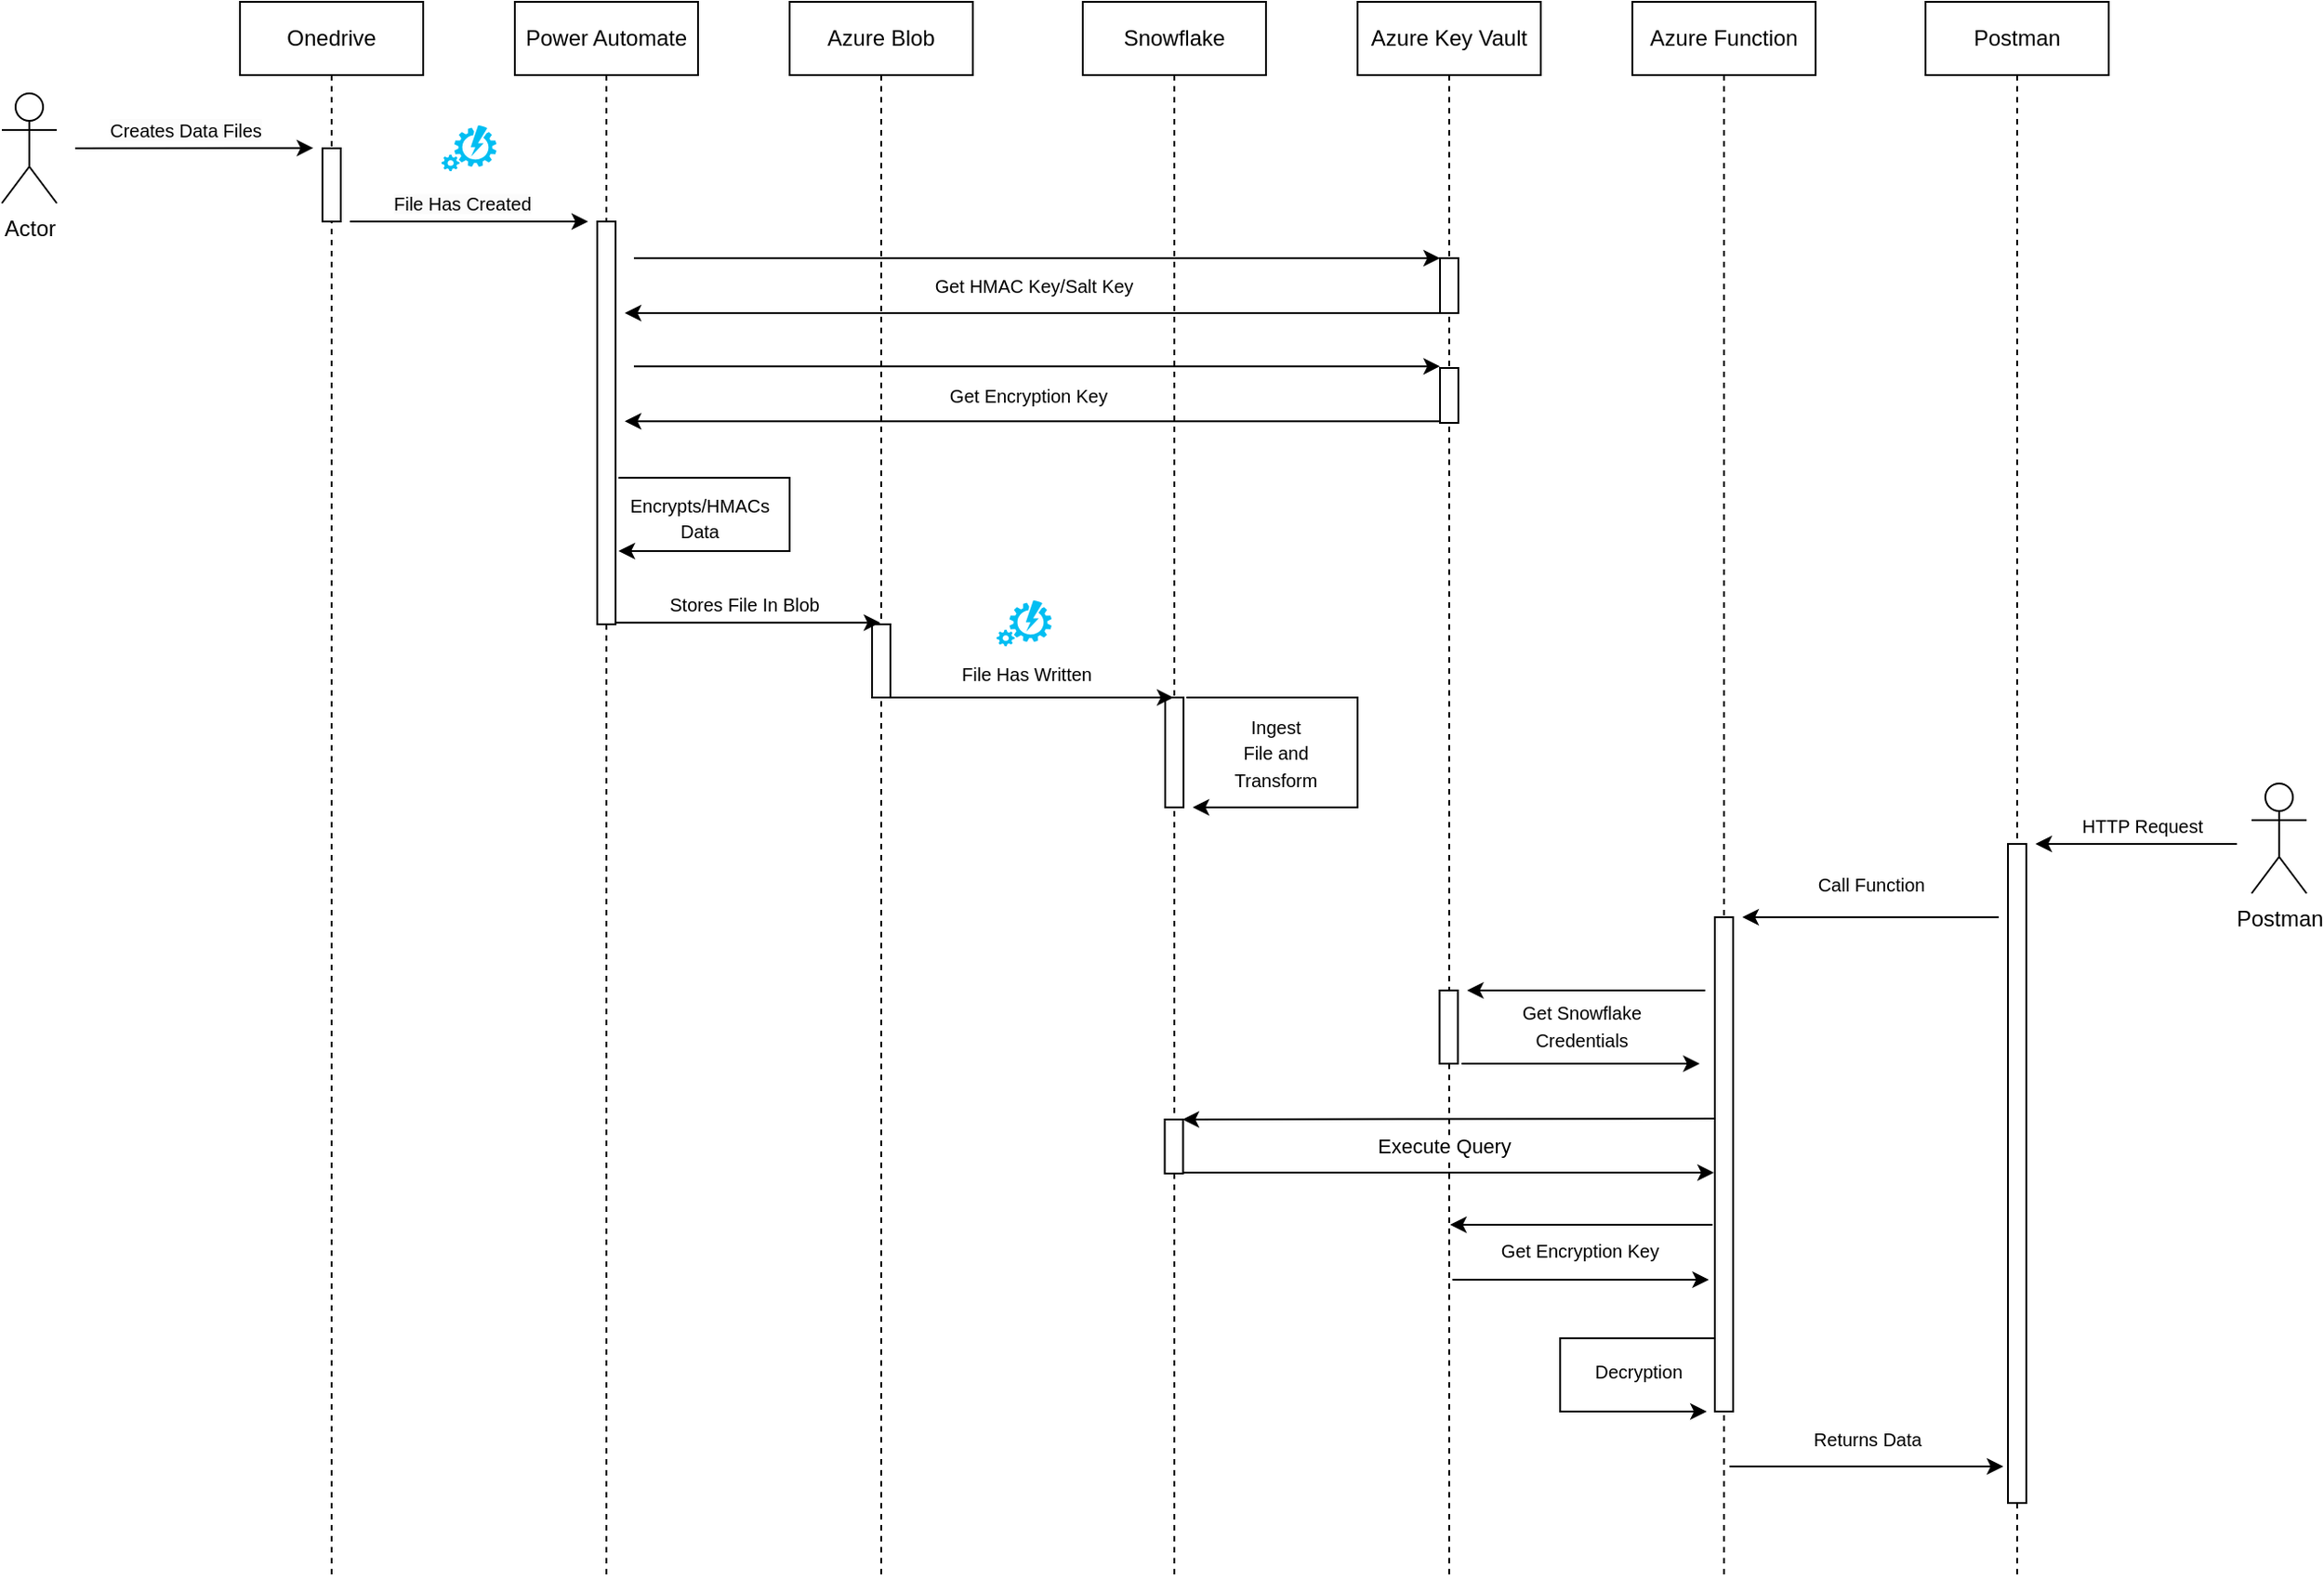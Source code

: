 <mxfile version="24.8.3">
  <diagram name="Page-1" id="2YBvvXClWsGukQMizWep">
    <mxGraphModel dx="2992" dy="1358" grid="1" gridSize="10" guides="1" tooltips="1" connect="1" arrows="1" fold="1" page="1" pageScale="1" pageWidth="850" pageHeight="1100" math="0" shadow="0">
      <root>
        <mxCell id="0" />
        <mxCell id="1" parent="0" />
        <mxCell id="97ShY6lG6wa8caIbP_8k-29" value="Snowflake" style="shape=umlLifeline;perimeter=lifelinePerimeter;whiteSpace=wrap;html=1;container=0;dropTarget=0;collapsible=0;recursiveResize=0;outlineConnect=0;portConstraint=eastwest;newEdgeStyle={&quot;edgeStyle&quot;:&quot;elbowEdgeStyle&quot;,&quot;elbow&quot;:&quot;vertical&quot;,&quot;curved&quot;:0,&quot;rounded&quot;:0};" parent="1" vertex="1">
          <mxGeometry x="530" y="500" width="100" height="860" as="geometry" />
        </mxCell>
        <mxCell id="97ShY6lG6wa8caIbP_8k-30" value="" style="html=1;points=[];perimeter=orthogonalPerimeter;outlineConnect=0;targetShapes=umlLifeline;portConstraint=eastwest;newEdgeStyle={&quot;edgeStyle&quot;:&quot;elbowEdgeStyle&quot;,&quot;elbow&quot;:&quot;vertical&quot;,&quot;curved&quot;:0,&quot;rounded&quot;:0};" parent="97ShY6lG6wa8caIbP_8k-29" vertex="1">
          <mxGeometry x="45" y="380" width="10" height="60" as="geometry" />
        </mxCell>
        <mxCell id="97ShY6lG6wa8caIbP_8k-21" value="Azure Key Vault" style="shape=umlLifeline;perimeter=lifelinePerimeter;whiteSpace=wrap;html=1;container=0;dropTarget=0;collapsible=0;recursiveResize=0;outlineConnect=0;portConstraint=eastwest;newEdgeStyle={&quot;edgeStyle&quot;:&quot;elbowEdgeStyle&quot;,&quot;elbow&quot;:&quot;vertical&quot;,&quot;curved&quot;:0,&quot;rounded&quot;:0};" parent="1" vertex="1">
          <mxGeometry x="680" y="500" width="100" height="860" as="geometry" />
        </mxCell>
        <mxCell id="97ShY6lG6wa8caIbP_8k-22" value="" style="html=1;points=[];perimeter=orthogonalPerimeter;outlineConnect=0;targetShapes=umlLifeline;portConstraint=eastwest;newEdgeStyle={&quot;edgeStyle&quot;:&quot;elbowEdgeStyle&quot;,&quot;elbow&quot;:&quot;vertical&quot;,&quot;curved&quot;:0,&quot;rounded&quot;:0};" parent="97ShY6lG6wa8caIbP_8k-21" vertex="1">
          <mxGeometry x="45" y="140" width="10" height="30" as="geometry" />
        </mxCell>
        <mxCell id="gfqgi7KnSlTVgtVMXNG0-12" value="" style="html=1;points=[];perimeter=orthogonalPerimeter;outlineConnect=0;targetShapes=umlLifeline;portConstraint=eastwest;newEdgeStyle={&quot;edgeStyle&quot;:&quot;elbowEdgeStyle&quot;,&quot;elbow&quot;:&quot;vertical&quot;,&quot;curved&quot;:0,&quot;rounded&quot;:0};" vertex="1" parent="97ShY6lG6wa8caIbP_8k-21">
          <mxGeometry x="45" y="200" width="10" height="30" as="geometry" />
        </mxCell>
        <mxCell id="97ShY6lG6wa8caIbP_8k-1" value="Onedrive" style="shape=umlLifeline;perimeter=lifelinePerimeter;whiteSpace=wrap;html=1;container=0;dropTarget=0;collapsible=0;recursiveResize=0;outlineConnect=0;portConstraint=eastwest;newEdgeStyle={&quot;edgeStyle&quot;:&quot;elbowEdgeStyle&quot;,&quot;elbow&quot;:&quot;vertical&quot;,&quot;curved&quot;:0,&quot;rounded&quot;:0};" parent="1" vertex="1">
          <mxGeometry x="70" y="500" width="100" height="860" as="geometry" />
        </mxCell>
        <mxCell id="97ShY6lG6wa8caIbP_8k-2" value="" style="html=1;points=[];perimeter=orthogonalPerimeter;outlineConnect=0;targetShapes=umlLifeline;portConstraint=eastwest;newEdgeStyle={&quot;edgeStyle&quot;:&quot;elbowEdgeStyle&quot;,&quot;elbow&quot;:&quot;vertical&quot;,&quot;curved&quot;:0,&quot;rounded&quot;:0};" parent="97ShY6lG6wa8caIbP_8k-1" vertex="1">
          <mxGeometry x="45" y="80" width="10" height="40" as="geometry" />
        </mxCell>
        <mxCell id="97ShY6lG6wa8caIbP_8k-3" value="Actor" style="shape=umlActor;verticalLabelPosition=bottom;verticalAlign=top;html=1;outlineConnect=0;" parent="1" vertex="1">
          <mxGeometry x="-60" y="550" width="30" height="60" as="geometry" />
        </mxCell>
        <mxCell id="97ShY6lG6wa8caIbP_8k-4" value="" style="endArrow=classic;html=1;rounded=0;" parent="1" edge="1">
          <mxGeometry width="50" height="50" relative="1" as="geometry">
            <mxPoint x="-20" y="580.055" as="sourcePoint" />
            <mxPoint x="110" y="579.82" as="targetPoint" />
          </mxGeometry>
        </mxCell>
        <mxCell id="97ShY6lG6wa8caIbP_8k-5" value="&lt;span style=&quot;background-color: rgb(251, 251, 251);&quot;&gt;&lt;font style=&quot;font-size: 10px;&quot;&gt;Creates Data Files&lt;/font&gt;&lt;/span&gt;" style="edgeLabel;html=1;align=center;verticalAlign=middle;resizable=0;points=[];" parent="97ShY6lG6wa8caIbP_8k-4" vertex="1" connectable="0">
          <mxGeometry x="-0.065" y="-1" relative="1" as="geometry">
            <mxPoint x="-1" y="-11" as="offset" />
          </mxGeometry>
        </mxCell>
        <mxCell id="97ShY6lG6wa8caIbP_8k-6" value="Power Automate" style="shape=umlLifeline;perimeter=lifelinePerimeter;whiteSpace=wrap;html=1;container=0;dropTarget=0;collapsible=0;recursiveResize=0;outlineConnect=0;portConstraint=eastwest;newEdgeStyle={&quot;edgeStyle&quot;:&quot;elbowEdgeStyle&quot;,&quot;elbow&quot;:&quot;vertical&quot;,&quot;curved&quot;:0,&quot;rounded&quot;:0};" parent="1" vertex="1">
          <mxGeometry x="220" y="500" width="100" height="860" as="geometry" />
        </mxCell>
        <mxCell id="97ShY6lG6wa8caIbP_8k-7" value="" style="html=1;points=[];perimeter=orthogonalPerimeter;outlineConnect=0;targetShapes=umlLifeline;portConstraint=eastwest;newEdgeStyle={&quot;edgeStyle&quot;:&quot;elbowEdgeStyle&quot;,&quot;elbow&quot;:&quot;vertical&quot;,&quot;curved&quot;:0,&quot;rounded&quot;:0};" parent="97ShY6lG6wa8caIbP_8k-6" vertex="1">
          <mxGeometry x="45" y="120" width="10" height="220" as="geometry" />
        </mxCell>
        <mxCell id="97ShY6lG6wa8caIbP_8k-8" value="" style="endArrow=classic;html=1;rounded=0;" parent="1" edge="1">
          <mxGeometry width="50" height="50" relative="1" as="geometry">
            <mxPoint x="130" y="620" as="sourcePoint" />
            <mxPoint x="260" y="620" as="targetPoint" />
          </mxGeometry>
        </mxCell>
        <mxCell id="97ShY6lG6wa8caIbP_8k-9" value="&lt;span style=&quot;font-size: 10px; background-color: rgb(251, 251, 251);&quot;&gt;File Has Created&lt;/span&gt;" style="edgeLabel;html=1;align=center;verticalAlign=middle;resizable=0;points=[];" parent="97ShY6lG6wa8caIbP_8k-8" vertex="1" connectable="0">
          <mxGeometry x="-0.118" relative="1" as="geometry">
            <mxPoint x="3" y="-10" as="offset" />
          </mxGeometry>
        </mxCell>
        <mxCell id="97ShY6lG6wa8caIbP_8k-10" value="Azure Function" style="shape=umlLifeline;perimeter=lifelinePerimeter;whiteSpace=wrap;html=1;container=0;dropTarget=0;collapsible=0;recursiveResize=0;outlineConnect=0;portConstraint=eastwest;newEdgeStyle={&quot;edgeStyle&quot;:&quot;elbowEdgeStyle&quot;,&quot;elbow&quot;:&quot;vertical&quot;,&quot;curved&quot;:0,&quot;rounded&quot;:0};" parent="1" vertex="1">
          <mxGeometry x="830" y="500" width="100" height="860" as="geometry" />
        </mxCell>
        <mxCell id="97ShY6lG6wa8caIbP_8k-11" value="" style="html=1;points=[];perimeter=orthogonalPerimeter;outlineConnect=0;targetShapes=umlLifeline;portConstraint=eastwest;newEdgeStyle={&quot;edgeStyle&quot;:&quot;elbowEdgeStyle&quot;,&quot;elbow&quot;:&quot;vertical&quot;,&quot;curved&quot;:0,&quot;rounded&quot;:0};" parent="97ShY6lG6wa8caIbP_8k-10" vertex="1">
          <mxGeometry x="45" y="500" width="10" height="270" as="geometry" />
        </mxCell>
        <mxCell id="gfqgi7KnSlTVgtVMXNG0-32" value="" style="html=1;points=[];perimeter=orthogonalPerimeter;outlineConnect=0;targetShapes=umlLifeline;portConstraint=eastwest;newEdgeStyle={&quot;edgeStyle&quot;:&quot;elbowEdgeStyle&quot;,&quot;elbow&quot;:&quot;vertical&quot;,&quot;curved&quot;:0,&quot;rounded&quot;:0};" vertex="1" parent="97ShY6lG6wa8caIbP_8k-10">
          <mxGeometry x="-105.25" y="540" width="10" height="40" as="geometry" />
        </mxCell>
        <mxCell id="97ShY6lG6wa8caIbP_8k-24" value="Execute Query" style="edgeLabel;html=1;align=center;verticalAlign=middle;resizable=0;points=[];" parent="97ShY6lG6wa8caIbP_8k-10" vertex="1" connectable="0">
          <mxGeometry x="-103.5" y="624.5" as="geometry" />
        </mxCell>
        <mxCell id="97ShY6lG6wa8caIbP_8k-27" value="" style="endArrow=classic;html=1;rounded=0;" parent="97ShY6lG6wa8caIbP_8k-10" edge="1">
          <mxGeometry width="50" height="50" relative="1" as="geometry">
            <mxPoint x="39.75" y="540" as="sourcePoint" />
            <mxPoint x="-90.25" y="540" as="targetPoint" />
            <Array as="points">
              <mxPoint x="-40.25" y="540" />
            </Array>
          </mxGeometry>
        </mxCell>
        <mxCell id="gfqgi7KnSlTVgtVMXNG0-27" value="" style="html=1;points=[];perimeter=orthogonalPerimeter;outlineConnect=0;targetShapes=umlLifeline;portConstraint=eastwest;newEdgeStyle={&quot;edgeStyle&quot;:&quot;elbowEdgeStyle&quot;,&quot;elbow&quot;:&quot;vertical&quot;,&quot;curved&quot;:0,&quot;rounded&quot;:0};" vertex="1" parent="97ShY6lG6wa8caIbP_8k-10">
          <mxGeometry x="-255.25" y="610.5" width="10" height="29.5" as="geometry" />
        </mxCell>
        <mxCell id="97ShY6lG6wa8caIbP_8k-32" value="" style="endArrow=classic;html=1;rounded=0;" parent="97ShY6lG6wa8caIbP_8k-10" edge="1">
          <mxGeometry width="50" height="50" relative="1" as="geometry">
            <mxPoint x="45" y="610" as="sourcePoint" />
            <mxPoint x="-245.5" y="610.5" as="targetPoint" />
          </mxGeometry>
        </mxCell>
        <mxCell id="97ShY6lG6wa8caIbP_8k-33" value="" style="endArrow=classic;html=1;rounded=0;" parent="97ShY6lG6wa8caIbP_8k-10" edge="1">
          <mxGeometry width="50" height="50" relative="1" as="geometry">
            <mxPoint x="-245" y="639.5" as="sourcePoint" />
            <mxPoint x="44.5" y="639.5" as="targetPoint" />
          </mxGeometry>
        </mxCell>
        <mxCell id="gfqgi7KnSlTVgtVMXNG0-33" value="" style="endArrow=classic;html=1;rounded=0;" edge="1" parent="97ShY6lG6wa8caIbP_8k-10">
          <mxGeometry width="50" height="50" relative="1" as="geometry">
            <mxPoint x="43.75" y="668" as="sourcePoint" />
            <mxPoint x="-99.5" y="668" as="targetPoint" />
          </mxGeometry>
        </mxCell>
        <mxCell id="gfqgi7KnSlTVgtVMXNG0-34" value="" style="endArrow=classic;html=1;rounded=0;" edge="1" parent="97ShY6lG6wa8caIbP_8k-10">
          <mxGeometry width="50" height="50" relative="1" as="geometry">
            <mxPoint x="-98.25" y="698" as="sourcePoint" />
            <mxPoint x="41.75" y="698" as="targetPoint" />
          </mxGeometry>
        </mxCell>
        <mxCell id="gfqgi7KnSlTVgtVMXNG0-35" value="&lt;font style=&quot;font-size: 10px;&quot;&gt;Get&amp;nbsp;&lt;span style=&quot;background-color: initial;&quot;&gt;Encryption Key&lt;/span&gt;&lt;/font&gt;" style="text;html=1;align=center;verticalAlign=middle;resizable=0;points=[];autosize=1;strokeColor=none;fillColor=none;" vertex="1" parent="97ShY6lG6wa8caIbP_8k-10">
          <mxGeometry x="-84.25" y="667" width="110" height="30" as="geometry" />
        </mxCell>
        <mxCell id="97ShY6lG6wa8caIbP_8k-12" value="Postman" style="shape=umlActor;verticalLabelPosition=bottom;verticalAlign=top;html=1;outlineConnect=0;" parent="1" vertex="1">
          <mxGeometry x="1168" y="927" width="30" height="60" as="geometry" />
        </mxCell>
        <mxCell id="97ShY6lG6wa8caIbP_8k-13" value="" style="endArrow=classic;html=1;rounded=0;" parent="1" edge="1">
          <mxGeometry width="50" height="50" relative="1" as="geometry">
            <mxPoint x="1160" y="960" as="sourcePoint" />
            <mxPoint x="1050" y="960" as="targetPoint" />
          </mxGeometry>
        </mxCell>
        <mxCell id="97ShY6lG6wa8caIbP_8k-14" value="&lt;font style=&quot;font-size: 10px;&quot;&gt;HTTP Request&lt;/font&gt;" style="edgeLabel;html=1;align=center;verticalAlign=middle;resizable=0;points=[];" parent="97ShY6lG6wa8caIbP_8k-13" vertex="1" connectable="0">
          <mxGeometry x="-0.194" relative="1" as="geometry">
            <mxPoint x="-8" y="-10" as="offset" />
          </mxGeometry>
        </mxCell>
        <mxCell id="97ShY6lG6wa8caIbP_8k-34" value="Azure Blob" style="shape=umlLifeline;perimeter=lifelinePerimeter;whiteSpace=wrap;html=1;container=0;dropTarget=0;collapsible=0;recursiveResize=0;outlineConnect=0;portConstraint=eastwest;newEdgeStyle={&quot;edgeStyle&quot;:&quot;elbowEdgeStyle&quot;,&quot;elbow&quot;:&quot;vertical&quot;,&quot;curved&quot;:0,&quot;rounded&quot;:0};" parent="1" vertex="1">
          <mxGeometry x="370" y="500" width="100" height="860" as="geometry" />
        </mxCell>
        <mxCell id="97ShY6lG6wa8caIbP_8k-35" value="" style="html=1;points=[];perimeter=orthogonalPerimeter;outlineConnect=0;targetShapes=umlLifeline;portConstraint=eastwest;newEdgeStyle={&quot;edgeStyle&quot;:&quot;elbowEdgeStyle&quot;,&quot;elbow&quot;:&quot;vertical&quot;,&quot;curved&quot;:0,&quot;rounded&quot;:0};" parent="97ShY6lG6wa8caIbP_8k-34" vertex="1">
          <mxGeometry x="45" y="340" width="10" height="40" as="geometry" />
        </mxCell>
        <mxCell id="97ShY6lG6wa8caIbP_8k-38" value="" style="endArrow=classic;html=1;rounded=0;" parent="1" target="97ShY6lG6wa8caIbP_8k-29" edge="1">
          <mxGeometry width="50" height="50" relative="1" as="geometry">
            <mxPoint x="425" y="880" as="sourcePoint" />
            <mxPoint x="570" y="880" as="targetPoint" />
            <Array as="points" />
          </mxGeometry>
        </mxCell>
        <mxCell id="97ShY6lG6wa8caIbP_8k-39" value="&lt;font style=&quot;font-size: 10px;&quot;&gt;File Has Written&lt;/font&gt;" style="edgeLabel;html=1;align=center;verticalAlign=middle;resizable=0;points=[];" parent="97ShY6lG6wa8caIbP_8k-38" vertex="1" connectable="0">
          <mxGeometry x="-0.131" relative="1" as="geometry">
            <mxPoint x="7" y="-13" as="offset" />
          </mxGeometry>
        </mxCell>
        <mxCell id="97ShY6lG6wa8caIbP_8k-40" value="" style="endArrow=classic;html=1;rounded=0;" parent="1" edge="1" target="97ShY6lG6wa8caIbP_8k-22">
          <mxGeometry width="50" height="50" relative="1" as="geometry">
            <mxPoint x="285" y="640" as="sourcePoint" />
            <mxPoint x="710" y="640" as="targetPoint" />
          </mxGeometry>
        </mxCell>
        <mxCell id="97ShY6lG6wa8caIbP_8k-41" value="&lt;font style=&quot;font-size: 10px;&quot;&gt;Get HMAC Key/Salt Key&lt;/font&gt;" style="edgeLabel;html=1;align=center;verticalAlign=middle;resizable=0;points=[];" parent="97ShY6lG6wa8caIbP_8k-40" vertex="1" connectable="0">
          <mxGeometry x="-0.004" relative="1" as="geometry">
            <mxPoint x="-1" y="15" as="offset" />
          </mxGeometry>
        </mxCell>
        <mxCell id="97ShY6lG6wa8caIbP_8k-42" value="" style="endArrow=classic;html=1;rounded=0;" parent="1" edge="1">
          <mxGeometry width="50" height="50" relative="1" as="geometry">
            <mxPoint x="724.5" y="670" as="sourcePoint" />
            <mxPoint x="280" y="670" as="targetPoint" />
          </mxGeometry>
        </mxCell>
        <mxCell id="gfqgi7KnSlTVgtVMXNG0-3" value="&lt;div style=&quot;text-align: center;&quot;&gt;&lt;span style=&quot;background-color: initial; font-size: 10px; text-wrap-mode: nowrap;&quot;&gt;Encrypts/HMACs&lt;/span&gt;&lt;/div&gt;&lt;div style=&quot;text-align: center;&quot;&gt;&lt;span style=&quot;background-color: initial; font-size: 10px; text-wrap-mode: nowrap;&quot;&gt;Data&lt;/span&gt;&lt;/div&gt;" style="text;whiteSpace=wrap;html=1;" vertex="1" parent="1">
          <mxGeometry x="281" y="761" width="90" height="25" as="geometry" />
        </mxCell>
        <mxCell id="gfqgi7KnSlTVgtVMXNG0-4" value="" style="verticalLabelPosition=bottom;html=1;verticalAlign=top;align=center;strokeColor=none;fillColor=#00BEF2;shape=mxgraph.azure.automation;pointerEvents=1;" vertex="1" parent="1">
          <mxGeometry x="180" y="567.5" width="30" height="25" as="geometry" />
        </mxCell>
        <mxCell id="gfqgi7KnSlTVgtVMXNG0-6" value="" style="endArrow=classic;html=1;rounded=0;" edge="1" parent="1">
          <mxGeometry width="50" height="50" relative="1" as="geometry">
            <mxPoint x="285" y="699.09" as="sourcePoint" />
            <mxPoint x="725" y="699.09" as="targetPoint" />
          </mxGeometry>
        </mxCell>
        <mxCell id="gfqgi7KnSlTVgtVMXNG0-7" value="&lt;font style=&quot;font-size: 10px;&quot;&gt;Get Encryption Key&lt;/font&gt;" style="edgeLabel;html=1;align=center;verticalAlign=middle;resizable=0;points=[];" vertex="1" connectable="0" parent="gfqgi7KnSlTVgtVMXNG0-6">
          <mxGeometry x="-0.004" relative="1" as="geometry">
            <mxPoint x="-4" y="16" as="offset" />
          </mxGeometry>
        </mxCell>
        <mxCell id="gfqgi7KnSlTVgtVMXNG0-8" value="" style="endArrow=classic;html=1;rounded=0;" edge="1" parent="1">
          <mxGeometry width="50" height="50" relative="1" as="geometry">
            <mxPoint x="724.5" y="729.09" as="sourcePoint" />
            <mxPoint x="280" y="729.09" as="targetPoint" />
          </mxGeometry>
        </mxCell>
        <mxCell id="97ShY6lG6wa8caIbP_8k-37" value="&lt;font style=&quot;font-size: 10px;&quot;&gt;Stores File In Blob&lt;/font&gt;" style="text;html=1;align=center;verticalAlign=middle;resizable=0;points=[];autosize=1;strokeColor=none;fillColor=none;" parent="1" vertex="1">
          <mxGeometry x="290" y="814" width="110" height="30" as="geometry" />
        </mxCell>
        <mxCell id="gfqgi7KnSlTVgtVMXNG0-16" value="" style="endArrow=classic;html=1;rounded=0;" edge="1" parent="1">
          <mxGeometry width="50" height="50" relative="1" as="geometry">
            <mxPoint x="276.591" y="760" as="sourcePoint" />
            <mxPoint x="276.591" y="800" as="targetPoint" />
            <Array as="points">
              <mxPoint x="330" y="760" />
              <mxPoint x="370" y="760" />
              <mxPoint x="370" y="780" />
              <mxPoint x="370" y="800" />
              <mxPoint x="330" y="800" />
            </Array>
          </mxGeometry>
        </mxCell>
        <mxCell id="gfqgi7KnSlTVgtVMXNG0-17" value="" style="endArrow=classic;html=1;rounded=0;" edge="1" parent="1" target="97ShY6lG6wa8caIbP_8k-34">
          <mxGeometry width="50" height="50" relative="1" as="geometry">
            <mxPoint x="274.591" y="839.09" as="sourcePoint" />
            <mxPoint x="395" y="839" as="targetPoint" />
          </mxGeometry>
        </mxCell>
        <mxCell id="gfqgi7KnSlTVgtVMXNG0-19" value="" style="verticalLabelPosition=bottom;html=1;verticalAlign=top;align=center;strokeColor=none;fillColor=#00BEF2;shape=mxgraph.azure.automation;pointerEvents=1;" vertex="1" parent="1">
          <mxGeometry x="483" y="827" width="30" height="25" as="geometry" />
        </mxCell>
        <mxCell id="gfqgi7KnSlTVgtVMXNG0-22" value="" style="endArrow=classic;html=1;rounded=0;" edge="1" parent="1">
          <mxGeometry width="50" height="50" relative="1" as="geometry">
            <mxPoint x="586.591" y="880" as="sourcePoint" />
            <mxPoint x="590" y="940" as="targetPoint" />
            <Array as="points">
              <mxPoint x="640" y="880" />
              <mxPoint x="680" y="880" />
              <mxPoint x="680" y="900" />
              <mxPoint x="680" y="940" />
              <mxPoint x="640" y="940" />
            </Array>
          </mxGeometry>
        </mxCell>
        <mxCell id="gfqgi7KnSlTVgtVMXNG0-23" value="&lt;font style=&quot;font-size: 10px;&quot;&gt;Ingest&lt;/font&gt;&lt;div&gt;&lt;font style=&quot;font-size: 10px;&quot;&gt;File and&lt;/font&gt;&lt;/div&gt;&lt;div&gt;&lt;font style=&quot;font-size: 10px;&quot;&gt;Transform&lt;/font&gt;&lt;/div&gt;" style="text;html=1;align=center;verticalAlign=middle;resizable=0;points=[];autosize=1;strokeColor=none;fillColor=none;" vertex="1" parent="1">
          <mxGeometry x="600" y="880" width="70" height="60" as="geometry" />
        </mxCell>
        <mxCell id="gfqgi7KnSlTVgtVMXNG0-39" value="Postman" style="shape=umlLifeline;perimeter=lifelinePerimeter;whiteSpace=wrap;html=1;container=0;dropTarget=0;collapsible=0;recursiveResize=0;outlineConnect=0;portConstraint=eastwest;newEdgeStyle={&quot;edgeStyle&quot;:&quot;elbowEdgeStyle&quot;,&quot;elbow&quot;:&quot;vertical&quot;,&quot;curved&quot;:0,&quot;rounded&quot;:0};" vertex="1" parent="1">
          <mxGeometry x="990" y="500" width="100" height="860" as="geometry" />
        </mxCell>
        <mxCell id="gfqgi7KnSlTVgtVMXNG0-40" value="" style="html=1;points=[];perimeter=orthogonalPerimeter;outlineConnect=0;targetShapes=umlLifeline;portConstraint=eastwest;newEdgeStyle={&quot;edgeStyle&quot;:&quot;elbowEdgeStyle&quot;,&quot;elbow&quot;:&quot;vertical&quot;,&quot;curved&quot;:0,&quot;rounded&quot;:0};" vertex="1" parent="gfqgi7KnSlTVgtVMXNG0-39">
          <mxGeometry x="45" y="460" width="10" height="360" as="geometry" />
        </mxCell>
        <mxCell id="gfqgi7KnSlTVgtVMXNG0-41" value="" style="endArrow=classic;html=1;rounded=0;" edge="1" parent="1">
          <mxGeometry width="50" height="50" relative="1" as="geometry">
            <mxPoint x="1030" y="1000" as="sourcePoint" />
            <mxPoint x="890" y="1000" as="targetPoint" />
          </mxGeometry>
        </mxCell>
        <mxCell id="gfqgi7KnSlTVgtVMXNG0-42" value="&lt;font style=&quot;font-size: 10px;&quot;&gt;Call Function&lt;/font&gt;" style="text;html=1;align=center;verticalAlign=middle;resizable=0;points=[];autosize=1;strokeColor=none;fillColor=none;" vertex="1" parent="1">
          <mxGeometry x="920" y="967" width="80" height="30" as="geometry" />
        </mxCell>
        <mxCell id="gfqgi7KnSlTVgtVMXNG0-31" value="&lt;font style=&quot;font-size: 10px;&quot;&gt;Get Snowflake &lt;br&gt;Credentials&lt;/font&gt;" style="text;html=1;align=center;verticalAlign=middle;resizable=0;points=[];autosize=1;strokeColor=none;fillColor=none;" vertex="1" parent="1">
          <mxGeometry x="757" y="1039" width="90" height="40" as="geometry" />
        </mxCell>
        <mxCell id="97ShY6lG6wa8caIbP_8k-25" value="" style="endArrow=classic;html=1;rounded=0;" parent="1" edge="1">
          <mxGeometry width="50" height="50" relative="1" as="geometry">
            <mxPoint x="736.75" y="1080" as="sourcePoint" />
            <mxPoint x="866.75" y="1080" as="targetPoint" />
          </mxGeometry>
        </mxCell>
        <mxCell id="gfqgi7KnSlTVgtVMXNG0-37" value="" style="endArrow=classic;html=1;rounded=0;" edge="1" parent="1">
          <mxGeometry width="50" height="50" relative="1" as="geometry">
            <mxPoint x="875" y="1230" as="sourcePoint" />
            <mxPoint x="870.58" y="1270" as="targetPoint" />
            <Array as="points">
              <mxPoint x="790.58" y="1230" />
              <mxPoint x="790.58" y="1250" />
              <mxPoint x="790.58" y="1270" />
            </Array>
          </mxGeometry>
        </mxCell>
        <mxCell id="gfqgi7KnSlTVgtVMXNG0-38" value="&lt;font style=&quot;font-size: 10px;&quot;&gt;Decryption&lt;/font&gt;" style="text;html=1;align=center;verticalAlign=middle;resizable=0;points=[];autosize=1;strokeColor=none;fillColor=none;" vertex="1" parent="1">
          <mxGeometry x="797.58" y="1233" width="70" height="30" as="geometry" />
        </mxCell>
        <mxCell id="gfqgi7KnSlTVgtVMXNG0-43" value="" style="endArrow=classic;html=1;rounded=0;" edge="1" parent="1">
          <mxGeometry width="50" height="50" relative="1" as="geometry">
            <mxPoint x="883" y="1300" as="sourcePoint" />
            <mxPoint x="1032.5" y="1300" as="targetPoint" />
          </mxGeometry>
        </mxCell>
        <mxCell id="gfqgi7KnSlTVgtVMXNG0-44" value="&lt;font style=&quot;font-size: 10px;&quot;&gt;Returns Data&lt;/font&gt;" style="text;html=1;align=center;verticalAlign=middle;resizable=0;points=[];autosize=1;strokeColor=none;fillColor=none;" vertex="1" parent="1">
          <mxGeometry x="918" y="1270" width="80" height="30" as="geometry" />
        </mxCell>
      </root>
    </mxGraphModel>
  </diagram>
</mxfile>
